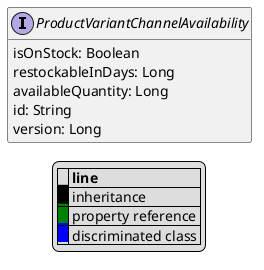 @startuml

hide empty fields
hide empty methods
legend
|= |= line |
|<back:black>   </back>| inheritance |
|<back:green>   </back>| property reference |
|<back:blue>   </back>| discriminated class |
endlegend
interface ProductVariantChannelAvailability [[ProductVariantChannelAvailability.svg]]  {
    isOnStock: Boolean
    restockableInDays: Long
    availableQuantity: Long
    id: String
    version: Long
}






@enduml
